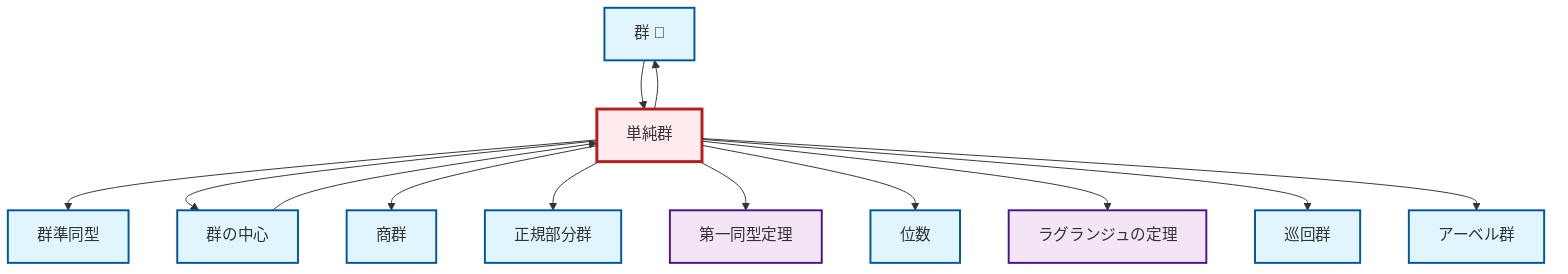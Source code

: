 graph TD
    classDef definition fill:#e1f5fe,stroke:#01579b,stroke-width:2px
    classDef theorem fill:#f3e5f5,stroke:#4a148c,stroke-width:2px
    classDef axiom fill:#fff3e0,stroke:#e65100,stroke-width:2px
    classDef example fill:#e8f5e9,stroke:#1b5e20,stroke-width:2px
    classDef current fill:#ffebee,stroke:#b71c1c,stroke-width:3px
    def-group["群 📝"]:::definition
    def-center-of-group["群の中心"]:::definition
    def-order["位数"]:::definition
    def-quotient-group["商群"]:::definition
    thm-lagrange["ラグランジュの定理"]:::theorem
    def-abelian-group["アーベル群"]:::definition
    thm-first-isomorphism["第一同型定理"]:::theorem
    def-cyclic-group["巡回群"]:::definition
    def-homomorphism["群準同型"]:::definition
    def-simple-group["単純群"]:::definition
    def-normal-subgroup["正規部分群"]:::definition
    def-simple-group --> def-homomorphism
    def-simple-group --> def-center-of-group
    def-simple-group --> def-quotient-group
    def-simple-group --> def-group
    def-simple-group --> def-normal-subgroup
    def-simple-group --> thm-first-isomorphism
    def-group --> def-simple-group
    def-simple-group --> def-order
    def-simple-group --> thm-lagrange
    def-center-of-group --> def-simple-group
    def-simple-group --> def-cyclic-group
    def-simple-group --> def-abelian-group
    class def-simple-group current